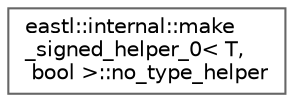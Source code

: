 digraph "类继承关系图"
{
 // LATEX_PDF_SIZE
  bgcolor="transparent";
  edge [fontname=Helvetica,fontsize=10,labelfontname=Helvetica,labelfontsize=10];
  node [fontname=Helvetica,fontsize=10,shape=box,height=0.2,width=0.4];
  rankdir="LR";
  Node0 [id="Node000000",label="eastl::internal::make\l_signed_helper_0\< T,\l bool \>::no_type_helper",height=0.2,width=0.4,color="grey40", fillcolor="white", style="filled",URL="$structeastl_1_1internal_1_1make__signed__helper__0_1_1no__type__helper.html",tooltip=" "];
}
